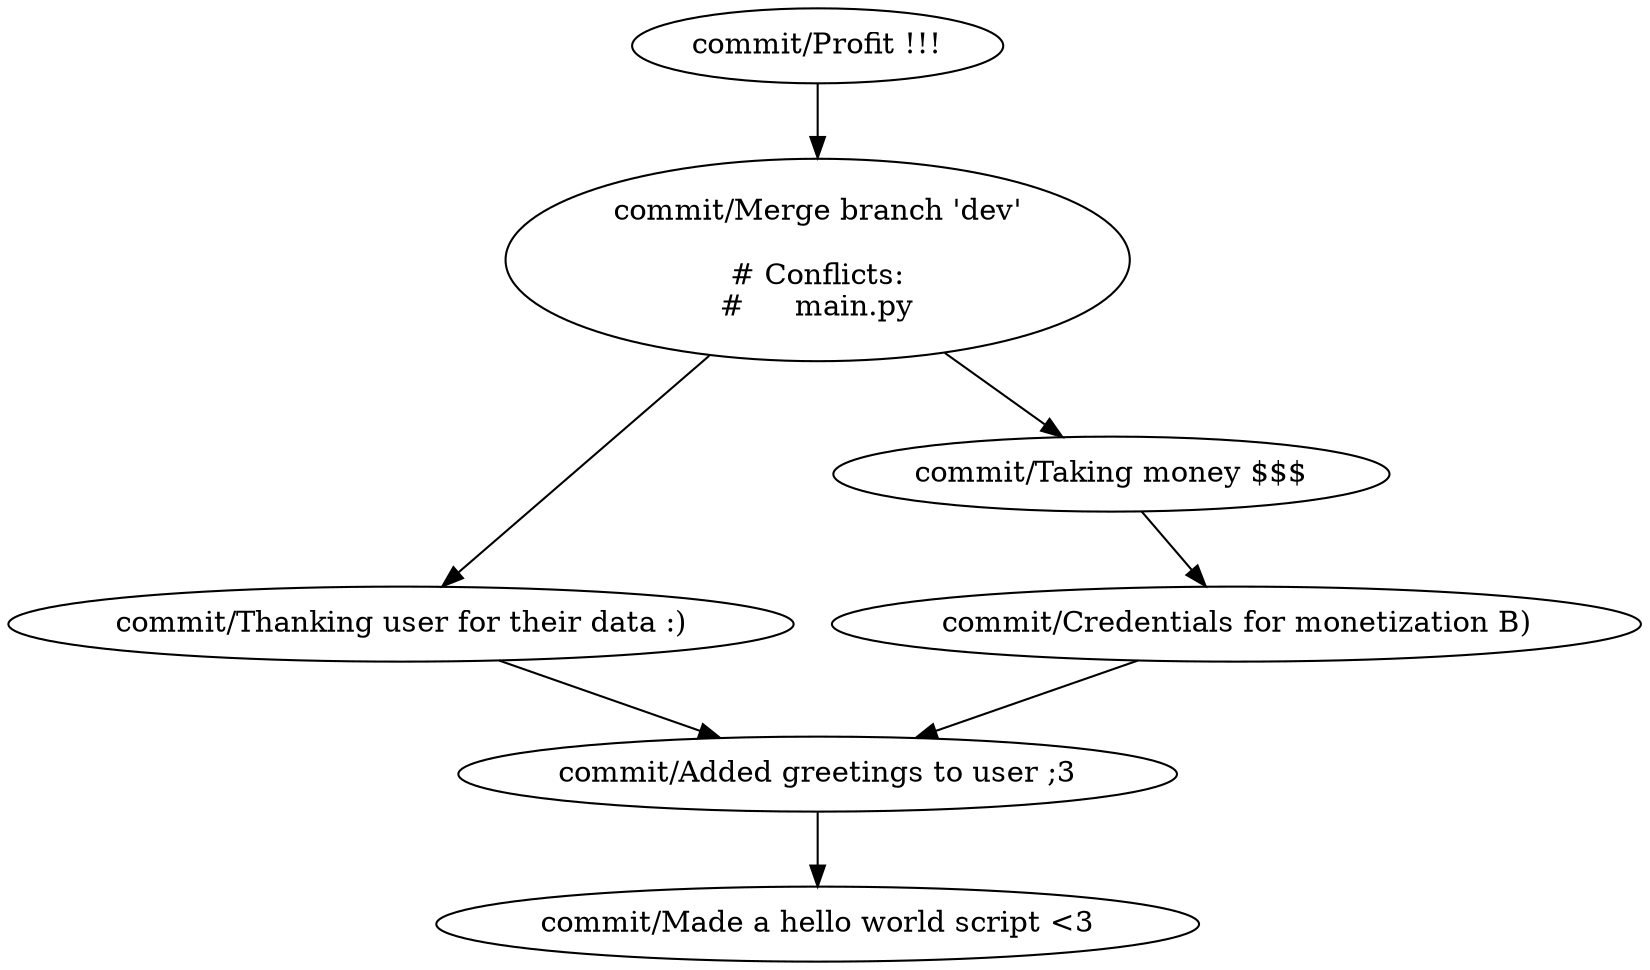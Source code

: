 digraph G {
    "commit/Profit !!!" -> "commit/Merge branch 'dev'

# Conflicts:
#	main.py"
    "commit/Merge branch 'dev'

# Conflicts:
#	main.py" -> "commit/Thanking user for their data :)"
    "commit/Thanking user for their data :)" -> "commit/Added greetings to user ;3"
    "commit/Added greetings to user ;3" -> "commit/Made a hello world script <3"
    "commit/Merge branch 'dev'

# Conflicts:
#	main.py" -> "commit/Taking money $$$"
    "commit/Taking money $$$" -> "commit/Credentials for monetization B)"
    "commit/Credentials for monetization B)" -> "commit/Added greetings to user ;3"
}